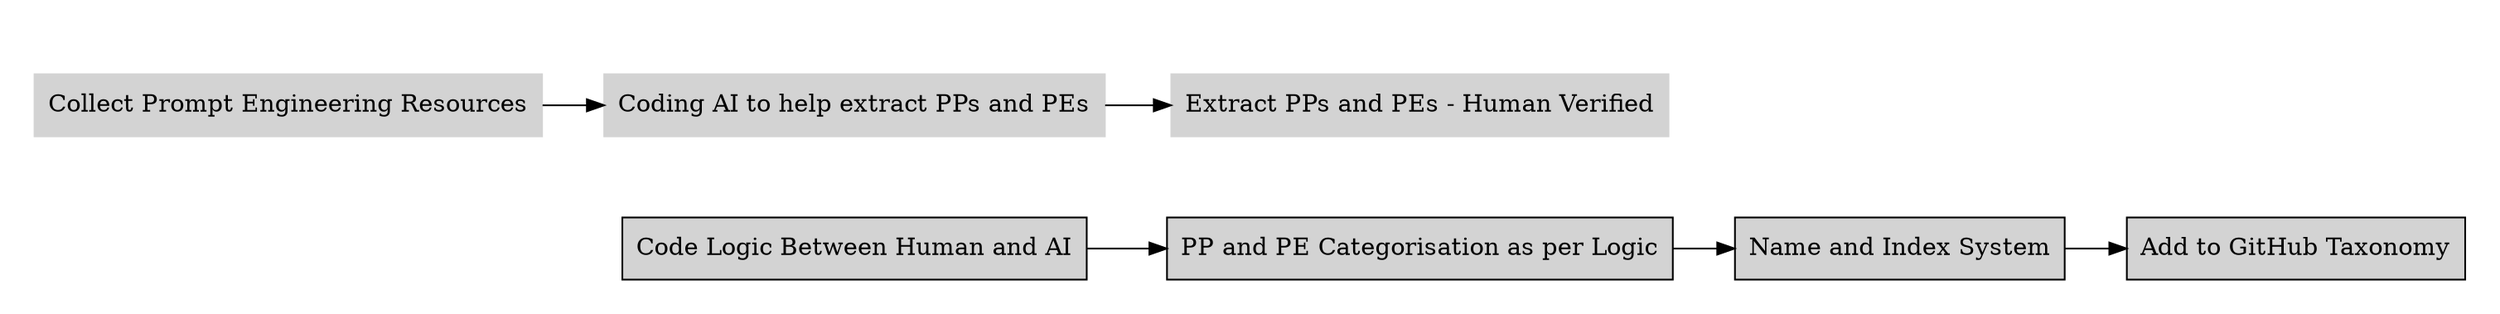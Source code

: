 digraph G {
    rankdir=LR;

    subgraph cluster_0 {
        rank=same;
        node [style=filled,color=lightgrey,shape=box];
        "Collect Prompt Engineering Resources" -> "Coding AI to help extract PPs and PEs" -> "Extract PPs and PEs - Human Verified";
        label = "Row 1";
        style=invis;
    }

    subgraph cluster_1 {
        rank=same;
        node [style=filled,shape=box];
        "Code Logic Between Human and AI" -> "PP and PE Categorisation as per Logic" -> "Name and Index System" -> "Add to GitHub Taxonomy";
        label = "Row 2";
        style=invis;
    }

    "Collect Prompt Engineering Resources" -> "Code Logic Between Human and AI" [style=invis];
    "Coding AI to help extract PPs and PEs" -> "PP and PE Categorisation as per Logic" [style=invis];
    "Extract PPs and PEs - Human Verified" -> "Name and Index System" [style=invis];
    "Extract PPs and PEs - Human Verified" -> "Name and Index System" [style=invis];
}